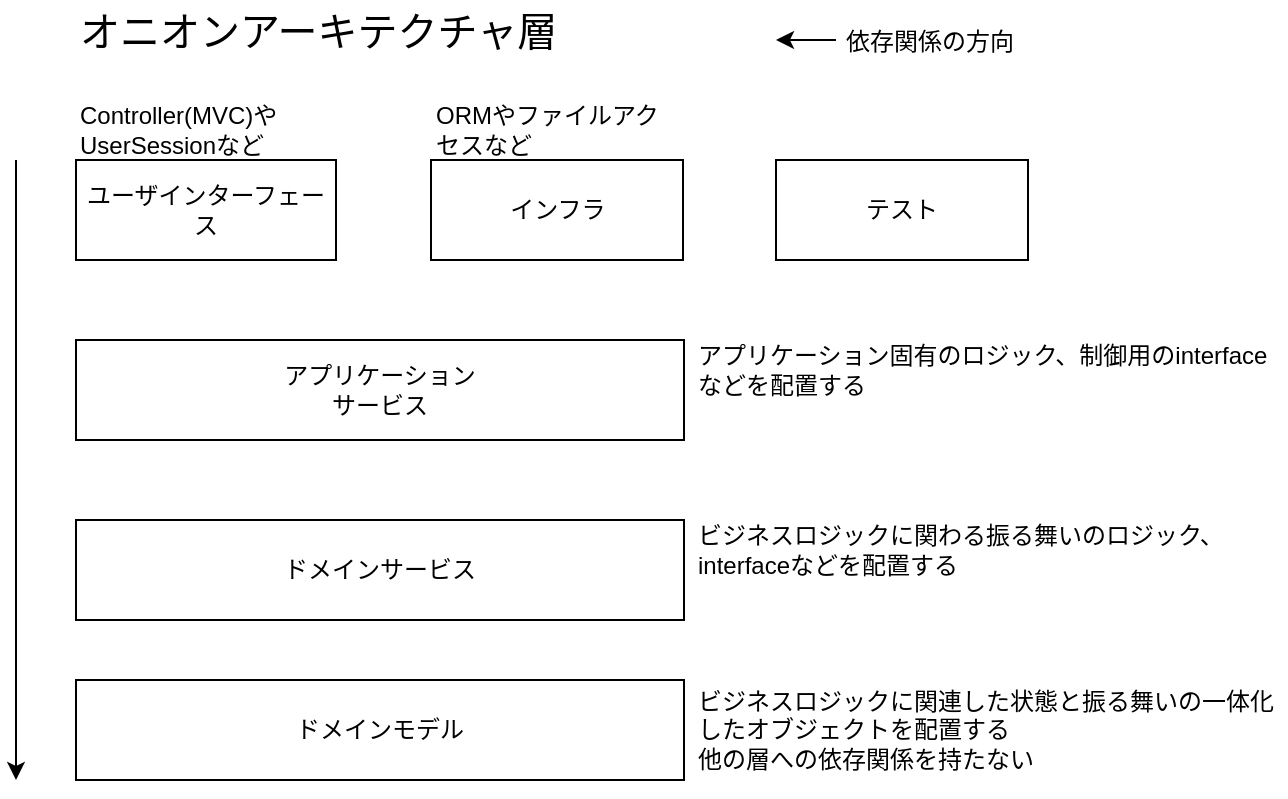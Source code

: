 <mxfile version="20.6.0" type="github">
  <diagram id="zp_3S6Bajf4B0arZD00L" name="ページ1">
    <mxGraphModel dx="932" dy="614" grid="1" gridSize="10" guides="1" tooltips="1" connect="1" arrows="1" fold="1" page="1" pageScale="1" pageWidth="827" pageHeight="1169" math="0" shadow="0">
      <root>
        <mxCell id="0" />
        <mxCell id="1" parent="0" />
        <mxCell id="6FzW9IDtcojkeH0w5iIs-1" value="ユーザインターフェース" style="rounded=0;whiteSpace=wrap;html=1;" parent="1" vertex="1">
          <mxGeometry x="110" y="220" width="130" height="50" as="geometry" />
        </mxCell>
        <mxCell id="6FzW9IDtcojkeH0w5iIs-2" value="インフラ" style="rounded=0;whiteSpace=wrap;html=1;" parent="1" vertex="1">
          <mxGeometry x="287.5" y="220" width="126" height="50" as="geometry" />
        </mxCell>
        <mxCell id="6FzW9IDtcojkeH0w5iIs-3" value="テスト" style="rounded=0;whiteSpace=wrap;html=1;" parent="1" vertex="1">
          <mxGeometry x="460" y="220" width="126" height="50" as="geometry" />
        </mxCell>
        <mxCell id="6FzW9IDtcojkeH0w5iIs-6" value="ドメインモデル" style="rounded=0;whiteSpace=wrap;html=1;" parent="1" vertex="1">
          <mxGeometry x="110" y="480" width="304" height="50" as="geometry" />
        </mxCell>
        <mxCell id="6FzW9IDtcojkeH0w5iIs-7" value="オニオンアーキテクチャ層" style="text;html=1;strokeColor=none;fillColor=none;align=left;verticalAlign=middle;whiteSpace=wrap;rounded=0;fontSize=20;" parent="1" vertex="1">
          <mxGeometry x="110" y="140" width="290" height="30" as="geometry" />
        </mxCell>
        <mxCell id="6FzW9IDtcojkeH0w5iIs-8" value="ビジネスロジックに関連した状態と振る舞いの一体化したオブジェクトを配置する&lt;br&gt;他の層への依存関係を持たない" style="text;html=1;strokeColor=none;fillColor=none;align=left;verticalAlign=middle;whiteSpace=wrap;rounded=0;fontSize=12;" parent="1" vertex="1">
          <mxGeometry x="419" y="490" width="296" height="30" as="geometry" />
        </mxCell>
        <mxCell id="6FzW9IDtcojkeH0w5iIs-9" value="ビジネスロジックに関わる振る舞いのロジック、interfaceなどを配置する" style="text;html=1;strokeColor=none;fillColor=none;align=left;verticalAlign=middle;whiteSpace=wrap;rounded=0;fontSize=12;" parent="1" vertex="1">
          <mxGeometry x="419" y="400" width="296" height="30" as="geometry" />
        </mxCell>
        <mxCell id="6FzW9IDtcojkeH0w5iIs-10" value="アプリケーション固有のロジック、制御用のinterfaceなどを配置する" style="text;html=1;strokeColor=none;fillColor=none;align=left;verticalAlign=middle;whiteSpace=wrap;rounded=0;fontSize=12;" parent="1" vertex="1">
          <mxGeometry x="419" y="310" width="296" height="30" as="geometry" />
        </mxCell>
        <mxCell id="6FzW9IDtcojkeH0w5iIs-11" value="ORMやファイルアクセスなど" style="text;html=1;strokeColor=none;fillColor=none;align=left;verticalAlign=middle;whiteSpace=wrap;rounded=0;fontSize=12;" parent="1" vertex="1">
          <mxGeometry x="288" y="190" width="120" height="30" as="geometry" />
        </mxCell>
        <mxCell id="6FzW9IDtcojkeH0w5iIs-12" value="Controller(MVC)やUserSessionなど" style="text;html=1;strokeColor=none;fillColor=none;align=left;verticalAlign=middle;whiteSpace=wrap;rounded=0;fontSize=12;" parent="1" vertex="1">
          <mxGeometry x="110" y="190" width="120" height="30" as="geometry" />
        </mxCell>
        <mxCell id="6FzW9IDtcojkeH0w5iIs-17" value="" style="endArrow=classic;html=1;rounded=0;fontSize=12;" parent="1" edge="1">
          <mxGeometry width="50" height="50" relative="1" as="geometry">
            <mxPoint x="490" y="160" as="sourcePoint" />
            <mxPoint x="460" y="160" as="targetPoint" />
          </mxGeometry>
        </mxCell>
        <mxCell id="6FzW9IDtcojkeH0w5iIs-18" value="依存関係の方向" style="text;html=1;strokeColor=none;fillColor=none;align=left;verticalAlign=middle;whiteSpace=wrap;rounded=0;fontSize=12;" parent="1" vertex="1">
          <mxGeometry x="493" y="146" width="120" height="30" as="geometry" />
        </mxCell>
        <mxCell id="6FzW9IDtcojkeH0w5iIs-5" value="ドメインサービス" style="rounded=0;whiteSpace=wrap;html=1;" parent="1" vertex="1">
          <mxGeometry x="110" y="400" width="304" height="50" as="geometry" />
        </mxCell>
        <mxCell id="6FzW9IDtcojkeH0w5iIs-4" value="アプリケーション&lt;br&gt;サービス" style="rounded=0;whiteSpace=wrap;html=1;" parent="1" vertex="1">
          <mxGeometry x="110" y="310" width="304" height="50" as="geometry" />
        </mxCell>
        <mxCell id="t4e4j9pt8Jl2mQHjbdDI-1" value="" style="endArrow=classic;html=1;rounded=0;fontSize=12;" edge="1" parent="1">
          <mxGeometry width="50" height="50" relative="1" as="geometry">
            <mxPoint x="80" y="220" as="sourcePoint" />
            <mxPoint x="80" y="530" as="targetPoint" />
          </mxGeometry>
        </mxCell>
      </root>
    </mxGraphModel>
  </diagram>
</mxfile>
